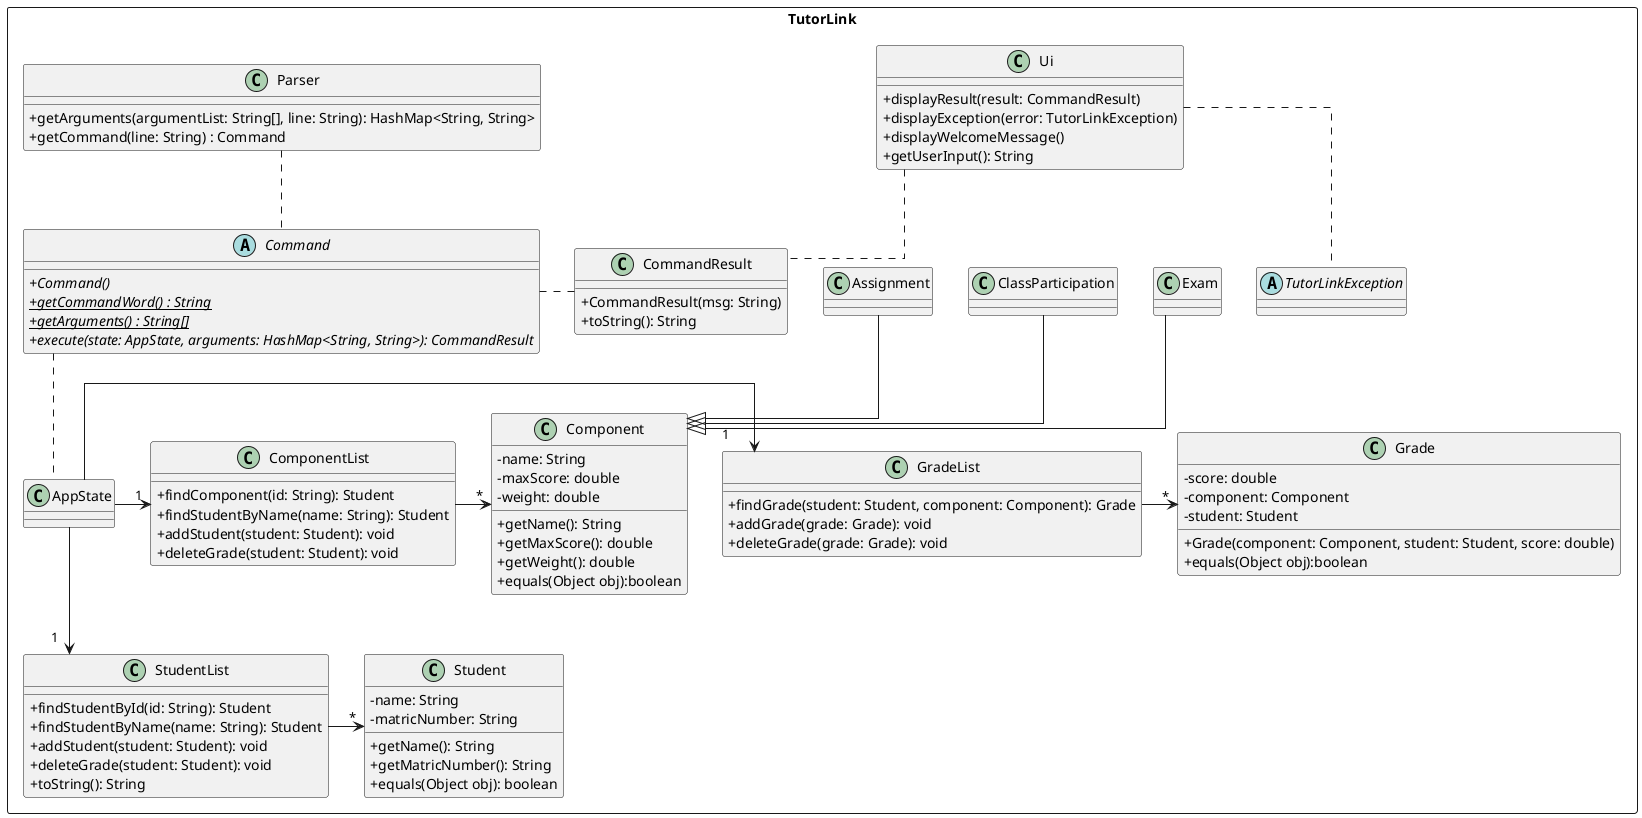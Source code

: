 @startuml App Diagram

'https://plantuml.com/class-diagram
' !include Style.puml
skinparam classAttributeIconSize 0
skinparam classMethodIconSize 0
skinparam linetype ortho

package TutorLink <<Rectangle>>{

class CommandResult {
    + CommandResult(msg: String)
    + toString(): String
}

class Ui {
    + displayResult(result: CommandResult)
    + displayException(error: TutorLinkException)
    + displayWelcomeMessage()
    + getUserInput(): String
}

Ui .. CommandResult

Ui .. TutorLinkException

abstract class TutorLinkException

abstract class Command {
    + Command() {abstract}
    + {abstract}{static} getCommandWord() : String
    + {abstract}{static} getArguments() : String[]
    + execute(state: AppState, arguments: HashMap<String, String>): CommandResult {abstract}
}

Command ..right.. CommandResult


class Component {
    -name: String
    -maxScore: double
    -weight: double
    +getName(): String
    +getMaxScore(): double
    +getWeight(): double
    +equals(Object obj):boolean
}
class Exam
class ClassParticipation
class Assignment

Exam --|> Component
ClassParticipation --|> Component
Assignment --|> Component


class Student{
    -name: String
    -matricNumber: String
    +getName(): String
    +getMatricNumber(): String
    +equals(Object obj): boolean
}


class Grade{
    -score: double
    -component: Component
    -student: Student
    +Grade(component: Component, student: Student, score: double)
    +equals(Object obj):boolean
}


class AppState
class GradeList{
    + findGrade(student: Student, component: Component): Grade
    + addGrade(grade: Grade): void
    + deleteGrade(grade: Grade): void
}
class StudentList {
    + findStudentById(id: String): Student
    + findStudentByName(name: String): Student
    + addStudent(student: Student): void
    + deleteGrade(student: Student): void
    + toString(): String
}
class ComponentList {
    + findComponent(id: String): Student
    + findStudentByName(name: String): Student
    + addStudent(student: Student): void
    + deleteGrade(student: Student): void
}

AppState -> "1" GradeList
AppState --> "1" StudentList
AppState -> "1" ComponentList

GradeList -> "*" Grade
ComponentList -> "*" Component
StudentList -> "*" Student

Command .. AppState

class Parser {
    + getArguments(argumentList: String[], line: String): HashMap<String, String>
    + getCommand(line: String) : Command
}

Parser .. Command

}

@enduml
